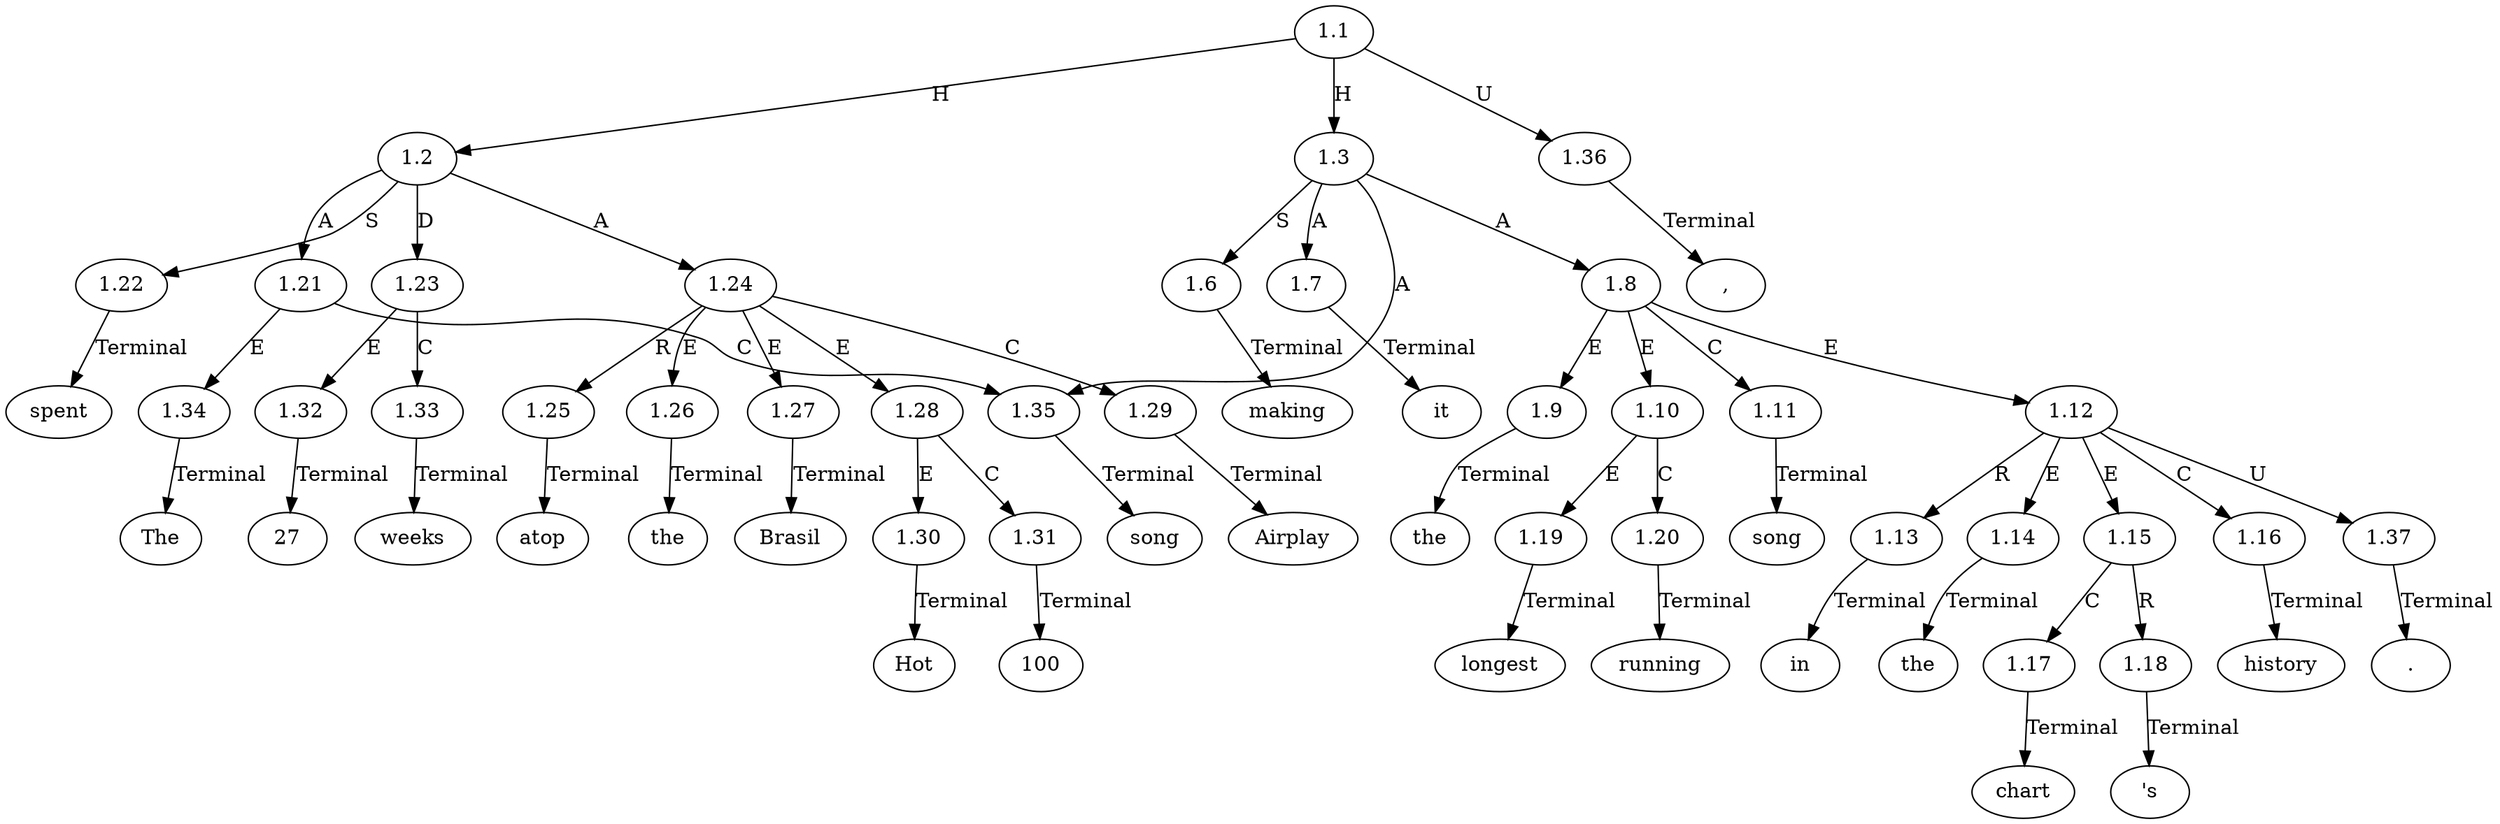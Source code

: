 // Graph
digraph {
	0.1 [label=The ordering=out]
	0.10 [label=100 ordering=out]
	0.11 [label=Airplay ordering=out]
	0.12 [label="," ordering=out]
	0.13 [label=making ordering=out]
	0.14 [label=it ordering=out]
	0.15 [label=the ordering=out]
	0.16 [label=longest ordering=out]
	0.17 [label=running ordering=out]
	0.18 [label=song ordering=out]
	0.19 [label=in ordering=out]
	0.2 [label=song ordering=out]
	0.20 [label=the ordering=out]
	0.21 [label=chart ordering=out]
	0.22 [label="'s" ordering=out]
	0.23 [label=history ordering=out]
	0.24 [label="." ordering=out]
	0.3 [label=spent ordering=out]
	0.4 [label=27 ordering=out]
	0.5 [label=weeks ordering=out]
	0.6 [label=atop ordering=out]
	0.7 [label=the ordering=out]
	0.8 [label=Brasil ordering=out]
	0.9 [label=Hot ordering=out]
	1.1 [label=1.1 ordering=out]
	1.2 [label=1.2 ordering=out]
	1.3 [label=1.3 ordering=out]
	1.6 [label=1.6 ordering=out]
	1.7 [label=1.7 ordering=out]
	1.8 [label=1.8 ordering=out]
	1.9 [label=1.9 ordering=out]
	1.10 [label=1.10 ordering=out]
	1.11 [label=1.11 ordering=out]
	1.12 [label=1.12 ordering=out]
	1.13 [label=1.13 ordering=out]
	1.14 [label=1.14 ordering=out]
	1.15 [label=1.15 ordering=out]
	1.16 [label=1.16 ordering=out]
	1.17 [label=1.17 ordering=out]
	1.18 [label=1.18 ordering=out]
	1.19 [label=1.19 ordering=out]
	1.20 [label=1.20 ordering=out]
	1.21 [label=1.21 ordering=out]
	1.22 [label=1.22 ordering=out]
	1.23 [label=1.23 ordering=out]
	1.24 [label=1.24 ordering=out]
	1.25 [label=1.25 ordering=out]
	1.26 [label=1.26 ordering=out]
	1.27 [label=1.27 ordering=out]
	1.28 [label=1.28 ordering=out]
	1.29 [label=1.29 ordering=out]
	1.30 [label=1.30 ordering=out]
	1.31 [label=1.31 ordering=out]
	1.32 [label=1.32 ordering=out]
	1.33 [label=1.33 ordering=out]
	1.34 [label=1.34 ordering=out]
	1.35 [label=1.35 ordering=out]
	1.36 [label=1.36 ordering=out]
	1.37 [label=1.37 ordering=out]
	1.1 -> 1.2 [label=H ordering=out]
	1.1 -> 1.3 [label=H ordering=out]
	1.1 -> 1.36 [label=U ordering=out]
	1.2 -> 1.21 [label=A ordering=out]
	1.2 -> 1.22 [label=S ordering=out]
	1.2 -> 1.23 [label=D ordering=out]
	1.2 -> 1.24 [label=A ordering=out]
	1.3 -> 1.6 [label=S ordering=out]
	1.3 -> 1.7 [label=A ordering=out]
	1.3 -> 1.8 [label=A ordering=out]
	1.3 -> 1.35 [label=A ordering=out]
	1.6 -> 0.13 [label=Terminal ordering=out]
	1.7 -> 0.14 [label=Terminal ordering=out]
	1.8 -> 1.9 [label=E ordering=out]
	1.8 -> 1.10 [label=E ordering=out]
	1.8 -> 1.11 [label=C ordering=out]
	1.8 -> 1.12 [label=E ordering=out]
	1.9 -> 0.15 [label=Terminal ordering=out]
	1.10 -> 1.19 [label=E ordering=out]
	1.10 -> 1.20 [label=C ordering=out]
	1.11 -> 0.18 [label=Terminal ordering=out]
	1.12 -> 1.13 [label=R ordering=out]
	1.12 -> 1.14 [label=E ordering=out]
	1.12 -> 1.15 [label=E ordering=out]
	1.12 -> 1.16 [label=C ordering=out]
	1.12 -> 1.37 [label=U ordering=out]
	1.13 -> 0.19 [label=Terminal ordering=out]
	1.14 -> 0.20 [label=Terminal ordering=out]
	1.15 -> 1.17 [label=C ordering=out]
	1.15 -> 1.18 [label=R ordering=out]
	1.16 -> 0.23 [label=Terminal ordering=out]
	1.17 -> 0.21 [label=Terminal ordering=out]
	1.18 -> 0.22 [label=Terminal ordering=out]
	1.19 -> 0.16 [label=Terminal ordering=out]
	1.20 -> 0.17 [label=Terminal ordering=out]
	1.21 -> 1.34 [label=E ordering=out]
	1.21 -> 1.35 [label=C ordering=out]
	1.22 -> 0.3 [label=Terminal ordering=out]
	1.23 -> 1.32 [label=E ordering=out]
	1.23 -> 1.33 [label=C ordering=out]
	1.24 -> 1.25 [label=R ordering=out]
	1.24 -> 1.26 [label=E ordering=out]
	1.24 -> 1.27 [label=E ordering=out]
	1.24 -> 1.28 [label=E ordering=out]
	1.24 -> 1.29 [label=C ordering=out]
	1.25 -> 0.6 [label=Terminal ordering=out]
	1.26 -> 0.7 [label=Terminal ordering=out]
	1.27 -> 0.8 [label=Terminal ordering=out]
	1.28 -> 1.30 [label=E ordering=out]
	1.28 -> 1.31 [label=C ordering=out]
	1.29 -> 0.11 [label=Terminal ordering=out]
	1.30 -> 0.9 [label=Terminal ordering=out]
	1.31 -> 0.10 [label=Terminal ordering=out]
	1.32 -> 0.4 [label=Terminal ordering=out]
	1.33 -> 0.5 [label=Terminal ordering=out]
	1.34 -> 0.1 [label=Terminal ordering=out]
	1.35 -> 0.2 [label=Terminal ordering=out]
	1.36 -> 0.12 [label=Terminal ordering=out]
	1.37 -> 0.24 [label=Terminal ordering=out]
}
